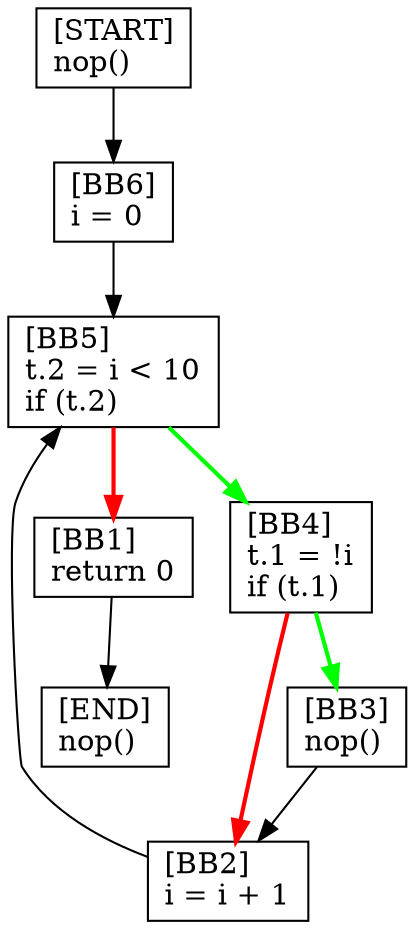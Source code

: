 digraph {
  node [shape=box]
  BB6 [label="[BB6]\li = 0\l"];
  BB1 [label="[BB1]\lreturn 0\l"];
  START [label="[START]\lnop()\l"];
  END [label="[END]\lnop()\l"];
  BB2 [label="[BB2]\li = i + 1\l"];
  BB3 [label="[BB3]\lnop()\l"];
  BB4 [label="[BB4]\lt.1 = !i\lif (t.1)\l"];
  BB5 [label="[BB5]\lt.2 = i < 10\lif (t.2)\l"];
  BB1 -> END;
  BB2 -> BB5;
  BB4 -> BB2 [color=red, penwidth=2];
  BB5 -> BB1 [color=red, penwidth=2];
  BB4 -> BB3 [color=green, penwidth=2];
  BB3 -> BB2;
  BB5 -> BB4 [color=green, penwidth=2];
  BB6 -> BB5;
  START -> BB6;
}
